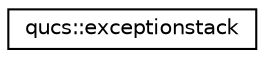 digraph G
{
  edge [fontname="Helvetica",fontsize="10",labelfontname="Helvetica",labelfontsize="10"];
  node [fontname="Helvetica",fontsize="10",shape=record];
  rankdir="LR";
  Node1 [label="qucs::exceptionstack",height=0.2,width=0.4,color="black", fillcolor="white", style="filled",URL="$classqucs_1_1exceptionstack.html"];
}
